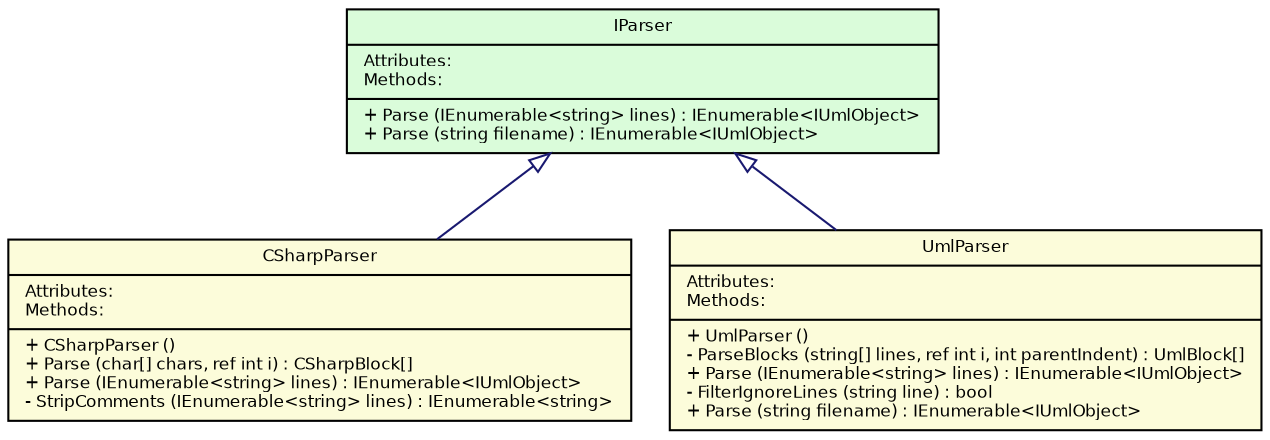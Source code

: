 digraph "MenuItem"
{
  edge [fontname="Helvetica",fontsize="8",labelfontname="Helvetica",labelfontsize="8"];
  node [fontname="Helvetica",fontsize="8",shape=record];
Box_IParser [label="{IParser\n|Attributes:\lMethods:\l|+ Parse (IEnumerable\<string\> lines) : IEnumerable\<IUmlObject\>\l+ Parse (string filename) : IEnumerable\<IUmlObject\>\l}",height=0.2,width=0.4,color="black", fillcolor="#dafcda",style="filled" fontcolor="black"];

Box_CSharpParser [label="{CSharpParser\n|Attributes:\lMethods:\l|+ CSharpParser  ()\l+ Parse (char\[\] chars, ref int i) : CSharpBlock\[\]\l+ Parse (IEnumerable\<string\> lines) : IEnumerable\<IUmlObject\>\l- StripComments (IEnumerable\<string\> lines) : IEnumerable\<string\>\l}",height=0.2,width=0.4,color="black", fillcolor="#fcfcda",style="filled" fontcolor="black"];

Box_UmlParser [label="{UmlParser\n|Attributes:\lMethods:\l|+ UmlParser  ()\l- ParseBlocks (string\[\] lines, ref int i, int parentIndent) : UmlBlock\[\]\l+ Parse (IEnumerable\<string\> lines) : IEnumerable\<IUmlObject\>\l- FilterIgnoreLines (string line) : bool\l+ Parse (string filename) : IEnumerable\<IUmlObject\>\l}",height=0.2,width=0.4,color="black", fillcolor="#fcfcda",style="filled" fontcolor="black"];

Box_IParser -> Box_CSharpParser [dir="back",color="midnightblue",fontsize="8",style="solid",arrowtail="onormal",fontname="Helvetica"];
Box_IParser -> Box_UmlParser [dir="back",color="midnightblue",fontsize="8",style="solid",arrowtail="onormal",fontname="Helvetica"];
}
